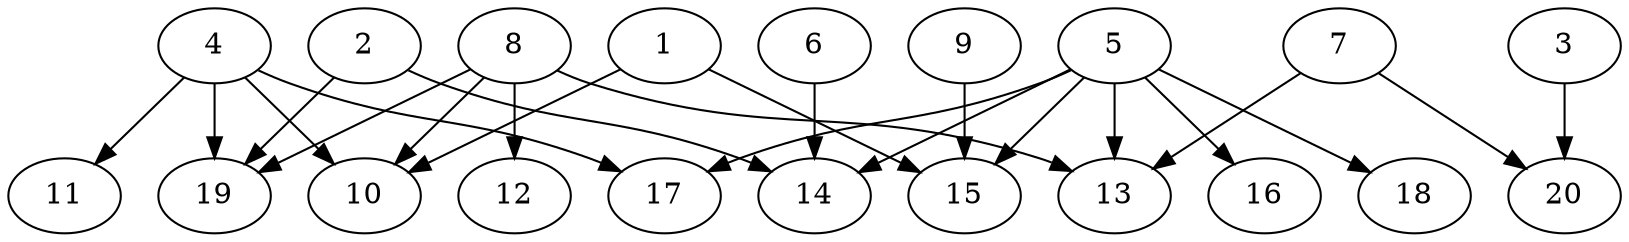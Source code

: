 // DAG automatically generated by daggen at Sat Jul 27 15:39:05 2019
// ./daggen --dot -n 20 --ccr 0.3 --fat 0.8 --regular 0.5 --density 0.4 --mindata 5242880 --maxdata 52428800 
digraph G {
  1 [size="163577173", alpha="0.05", expect_size="49073152"] 
  1 -> 10 [size ="49073152"]
  1 -> 15 [size ="49073152"]
  2 [size="49578667", alpha="0.13", expect_size="14873600"] 
  2 -> 14 [size ="14873600"]
  2 -> 19 [size ="14873600"]
  3 [size="82746027", alpha="0.11", expect_size="24823808"] 
  3 -> 20 [size ="24823808"]
  4 [size="145619627", alpha="0.10", expect_size="43685888"] 
  4 -> 10 [size ="43685888"]
  4 -> 11 [size ="43685888"]
  4 -> 17 [size ="43685888"]
  4 -> 19 [size ="43685888"]
  5 [size="88166400", alpha="0.04", expect_size="26449920"] 
  5 -> 13 [size ="26449920"]
  5 -> 14 [size ="26449920"]
  5 -> 15 [size ="26449920"]
  5 -> 16 [size ="26449920"]
  5 -> 17 [size ="26449920"]
  5 -> 18 [size ="26449920"]
  6 [size="50909867", alpha="0.04", expect_size="15272960"] 
  6 -> 14 [size ="15272960"]
  7 [size="137277440", alpha="0.16", expect_size="41183232"] 
  7 -> 13 [size ="41183232"]
  7 -> 20 [size ="41183232"]
  8 [size="152497493", alpha="0.01", expect_size="45749248"] 
  8 -> 10 [size ="45749248"]
  8 -> 12 [size ="45749248"]
  8 -> 13 [size ="45749248"]
  8 -> 19 [size ="45749248"]
  9 [size="118603093", alpha="0.13", expect_size="35580928"] 
  9 -> 15 [size ="35580928"]
  10 [size="69014187", alpha="0.02", expect_size="20704256"] 
  11 [size="164625067", alpha="0.10", expect_size="49387520"] 
  12 [size="44564480", alpha="0.14", expect_size="13369344"] 
  13 [size="150036480", alpha="0.00", expect_size="45010944"] 
  14 [size="79001600", alpha="0.07", expect_size="23700480"] 
  15 [size="158324053", alpha="0.08", expect_size="47497216"] 
  16 [size="36034560", alpha="0.05", expect_size="10810368"] 
  17 [size="63685973", alpha="0.13", expect_size="19105792"] 
  18 [size="31255893", alpha="0.15", expect_size="9376768"] 
  19 [size="42472107", alpha="0.03", expect_size="12741632"] 
  20 [size="143885653", alpha="0.08", expect_size="43165696"] 
}
